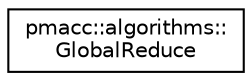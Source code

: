 digraph "Graphical Class Hierarchy"
{
 // LATEX_PDF_SIZE
  edge [fontname="Helvetica",fontsize="10",labelfontname="Helvetica",labelfontsize="10"];
  node [fontname="Helvetica",fontsize="10",shape=record];
  rankdir="LR";
  Node0 [label="pmacc::algorithms::\lGlobalReduce",height=0.2,width=0.4,color="black", fillcolor="white", style="filled",URL="$classpmacc_1_1algorithms_1_1_global_reduce.html",tooltip=" "];
}
